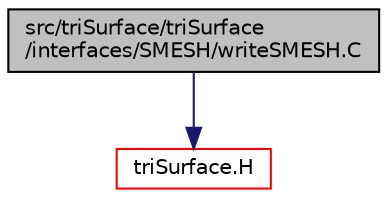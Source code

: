 digraph "src/triSurface/triSurface/interfaces/SMESH/writeSMESH.C"
{
  bgcolor="transparent";
  edge [fontname="Helvetica",fontsize="10",labelfontname="Helvetica",labelfontsize="10"];
  node [fontname="Helvetica",fontsize="10",shape=record];
  Node0 [label="src/triSurface/triSurface\l/interfaces/SMESH/writeSMESH.C",height=0.2,width=0.4,color="black", fillcolor="grey75", style="filled", fontcolor="black"];
  Node0 -> Node1 [color="midnightblue",fontsize="10",style="solid",fontname="Helvetica"];
  Node1 [label="triSurface.H",height=0.2,width=0.4,color="red",URL="$a17525.html"];
}
